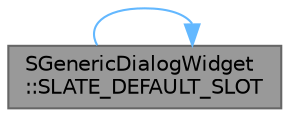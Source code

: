 digraph "SGenericDialogWidget::SLATE_DEFAULT_SLOT"
{
 // INTERACTIVE_SVG=YES
 // LATEX_PDF_SIZE
  bgcolor="transparent";
  edge [fontname=Helvetica,fontsize=10,labelfontname=Helvetica,labelfontsize=10];
  node [fontname=Helvetica,fontsize=10,shape=box,height=0.2,width=0.4];
  rankdir="LR";
  Node1 [id="Node000001",label="SGenericDialogWidget\l::SLATE_DEFAULT_SLOT",height=0.2,width=0.4,color="gray40", fillcolor="grey60", style="filled", fontcolor="black",tooltip="Content for the dialog."];
  Node1 -> Node1 [id="edge1_Node000001_Node000001",color="steelblue1",style="solid",tooltip=" "];
}

